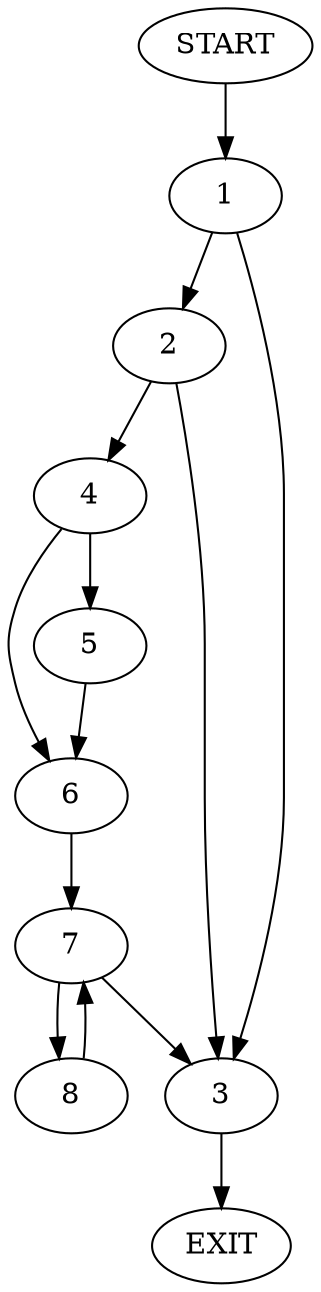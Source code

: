 digraph {
0 [label="START"]
9 [label="EXIT"]
0 -> 1
1 -> 2
1 -> 3
2 -> 4
2 -> 3
3 -> 9
4 -> 5
4 -> 6
6 -> 7
5 -> 6
7 -> 8
7 -> 3
8 -> 7
}
